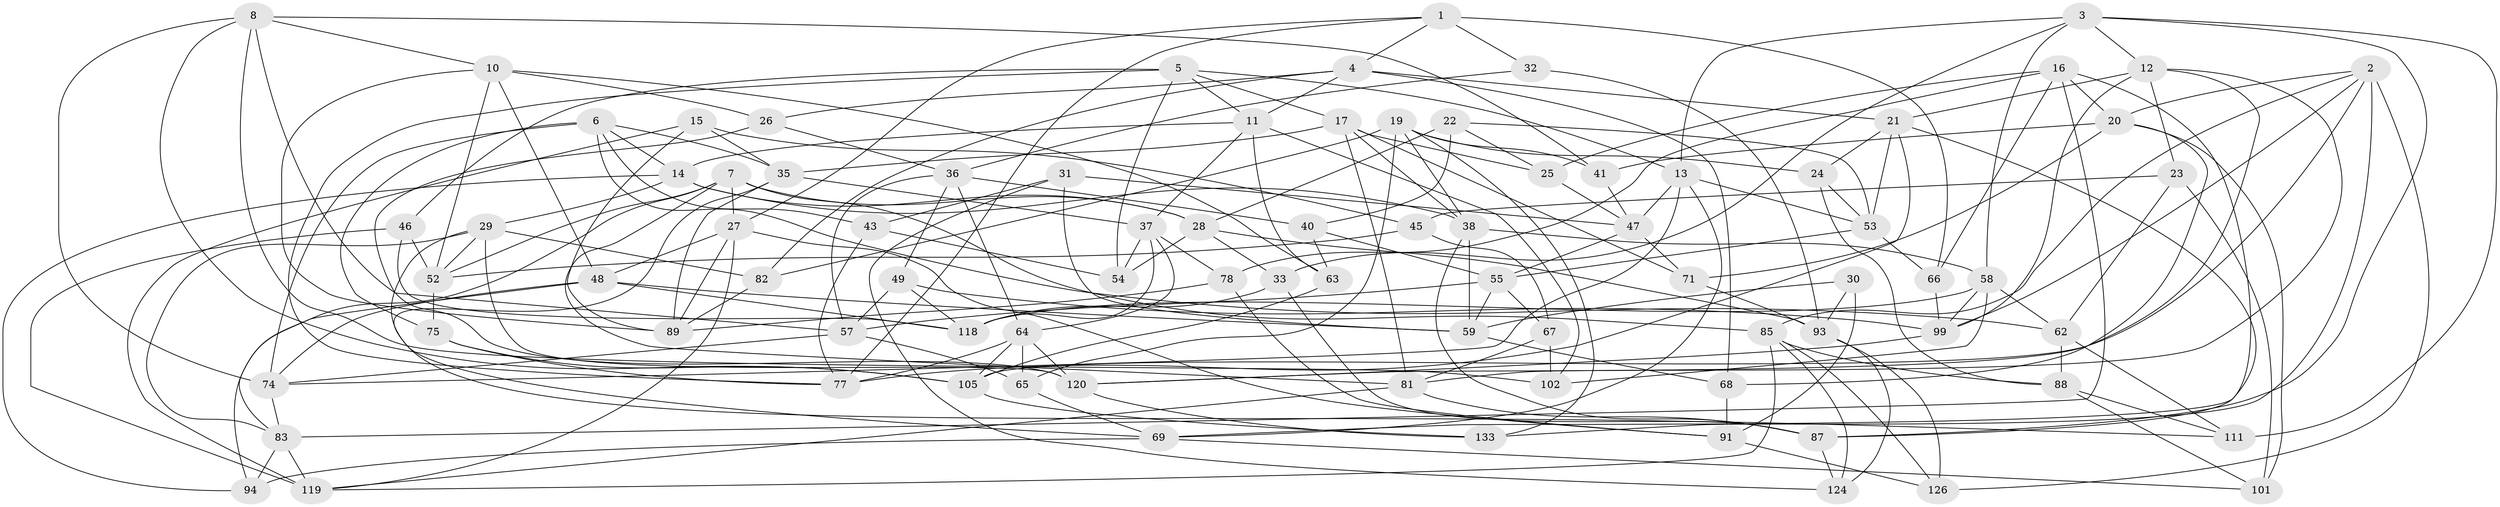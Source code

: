 // original degree distribution, {4: 1.0}
// Generated by graph-tools (version 1.1) at 2025/42/03/06/25 10:42:19]
// undirected, 84 vertices, 216 edges
graph export_dot {
graph [start="1"]
  node [color=gray90,style=filled];
  1 [super="+114"];
  2 [super="+50"];
  3 [super="+130"];
  4 [super="+60"];
  5 [super="+9"];
  6 [super="+73"];
  7 [super="+18"];
  8 [super="+135"];
  10 [super="+107"];
  11 [super="+109"];
  12 [super="+76"];
  13 [super="+44"];
  14 [super="+103"];
  15;
  16 [super="+80"];
  17 [super="+96"];
  19 [super="+42"];
  20 [super="+92"];
  21 [super="+34"];
  22;
  23;
  24;
  25;
  26;
  27 [super="+70"];
  28 [super="+72"];
  29 [super="+110"];
  30;
  31;
  32;
  33;
  35 [super="+132"];
  36 [super="+51"];
  37 [super="+116"];
  38 [super="+39"];
  40;
  41;
  43;
  45;
  46;
  47 [super="+128"];
  48 [super="+56"];
  49;
  52 [super="+90"];
  53 [super="+84"];
  54;
  55 [super="+61"];
  57 [super="+79"];
  58 [super="+97"];
  59 [super="+121"];
  62 [super="+112"];
  63;
  64 [super="+125"];
  65;
  66;
  67;
  68;
  69 [super="+127"];
  71;
  74 [super="+106"];
  75;
  77 [super="+95"];
  78;
  81 [super="+115"];
  82;
  83 [super="+86"];
  85 [super="+108"];
  87 [super="+113"];
  88 [super="+104"];
  89 [super="+98"];
  91 [super="+123"];
  93 [super="+134"];
  94;
  99 [super="+100"];
  101;
  102;
  105 [super="+117"];
  111;
  118 [super="+122"];
  119 [super="+131"];
  120 [super="+129"];
  124;
  126;
  133;
  1 -- 66;
  1 -- 32 [weight=2];
  1 -- 4;
  1 -- 77;
  1 -- 27;
  2 -- 20;
  2 -- 105;
  2 -- 133;
  2 -- 126;
  2 -- 99;
  2 -- 85;
  3 -- 111;
  3 -- 87;
  3 -- 12;
  3 -- 33;
  3 -- 58;
  3 -- 13;
  4 -- 26;
  4 -- 82;
  4 -- 11;
  4 -- 68;
  4 -- 21;
  5 -- 54;
  5 -- 46;
  5 -- 77;
  5 -- 17;
  5 -- 13;
  5 -- 11;
  6 -- 43;
  6 -- 74;
  6 -- 35;
  6 -- 75;
  6 -- 14;
  6 -- 62;
  7 -- 81;
  7 -- 28;
  7 -- 85;
  7 -- 83;
  7 -- 52;
  7 -- 27;
  8 -- 74;
  8 -- 41;
  8 -- 105;
  8 -- 57;
  8 -- 102;
  8 -- 10;
  10 -- 63;
  10 -- 52;
  10 -- 48;
  10 -- 89;
  10 -- 26;
  11 -- 14;
  11 -- 102;
  11 -- 63;
  11 -- 37;
  12 -- 23;
  12 -- 21;
  12 -- 81;
  12 -- 120;
  12 -- 99;
  13 -- 69;
  13 -- 47;
  13 -- 53;
  13 -- 74;
  14 -- 94;
  14 -- 28;
  14 -- 29;
  14 -- 38;
  15 -- 45;
  15 -- 35;
  15 -- 119;
  15 -- 89;
  16 -- 69;
  16 -- 83;
  16 -- 20;
  16 -- 25;
  16 -- 66;
  16 -- 78;
  17 -- 71;
  17 -- 25;
  17 -- 81;
  17 -- 35;
  17 -- 38;
  19 -- 38;
  19 -- 24;
  19 -- 133;
  19 -- 65;
  19 -- 41;
  19 -- 82;
  20 -- 101;
  20 -- 71;
  20 -- 41;
  20 -- 68;
  21 -- 53;
  21 -- 24;
  21 -- 77;
  21 -- 87;
  22 -- 53;
  22 -- 40;
  22 -- 25;
  22 -- 28;
  23 -- 45;
  23 -- 101;
  23 -- 62;
  24 -- 88;
  24 -- 53;
  25 -- 47;
  26 -- 36;
  26 -- 120;
  27 -- 48;
  27 -- 119;
  27 -- 91;
  27 -- 89;
  28 -- 33;
  28 -- 54;
  28 -- 93;
  29 -- 83;
  29 -- 111;
  29 -- 82;
  29 -- 52;
  29 -- 120;
  30 -- 91 [weight=2];
  30 -- 59;
  30 -- 93;
  31 -- 43;
  31 -- 59;
  31 -- 124;
  31 -- 47;
  32 -- 36;
  32 -- 93;
  33 -- 87;
  33 -- 118;
  35 -- 37;
  35 -- 89;
  35 -- 69;
  36 -- 40;
  36 -- 64;
  36 -- 49;
  36 -- 57;
  37 -- 78;
  37 -- 54;
  37 -- 64;
  37 -- 118;
  38 -- 59;
  38 -- 58;
  38 -- 87;
  40 -- 63;
  40 -- 55;
  41 -- 47;
  43 -- 77;
  43 -- 54;
  45 -- 67;
  45 -- 52;
  46 -- 52;
  46 -- 119;
  46 -- 118;
  47 -- 71;
  47 -- 55;
  48 -- 59;
  48 -- 74;
  48 -- 118;
  48 -- 94;
  49 -- 118;
  49 -- 99;
  49 -- 57;
  52 -- 75;
  53 -- 55;
  53 -- 66;
  55 -- 67;
  55 -- 59;
  55 -- 57;
  57 -- 65;
  57 -- 74;
  58 -- 99;
  58 -- 118;
  58 -- 102;
  58 -- 62;
  59 -- 68;
  62 -- 88 [weight=2];
  62 -- 111;
  63 -- 105;
  64 -- 120;
  64 -- 65;
  64 -- 77;
  64 -- 105;
  65 -- 69;
  66 -- 99;
  67 -- 102;
  67 -- 81;
  68 -- 91;
  69 -- 101;
  69 -- 94;
  71 -- 93;
  74 -- 83;
  75 -- 105;
  75 -- 77;
  78 -- 91;
  78 -- 89;
  81 -- 87;
  81 -- 119;
  82 -- 89;
  83 -- 94;
  83 -- 119;
  85 -- 124;
  85 -- 126;
  85 -- 119;
  85 -- 88;
  87 -- 124;
  88 -- 111;
  88 -- 101;
  91 -- 126;
  93 -- 126;
  93 -- 124;
  99 -- 120;
  105 -- 133;
  120 -- 133;
}
